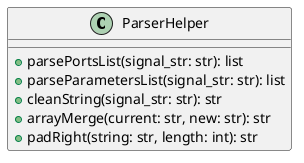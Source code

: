 @startuml verilog_ParserHelperTop

class ParserHelper {
  + parsePortsList(signal_str: str): list
  + parseParametersList(signal_str: str): list
  + cleanString(signal_str: str): str
  + arrayMerge(current: str, new: str): str
  + padRight(string: str, length: int): str
}

@enduml
